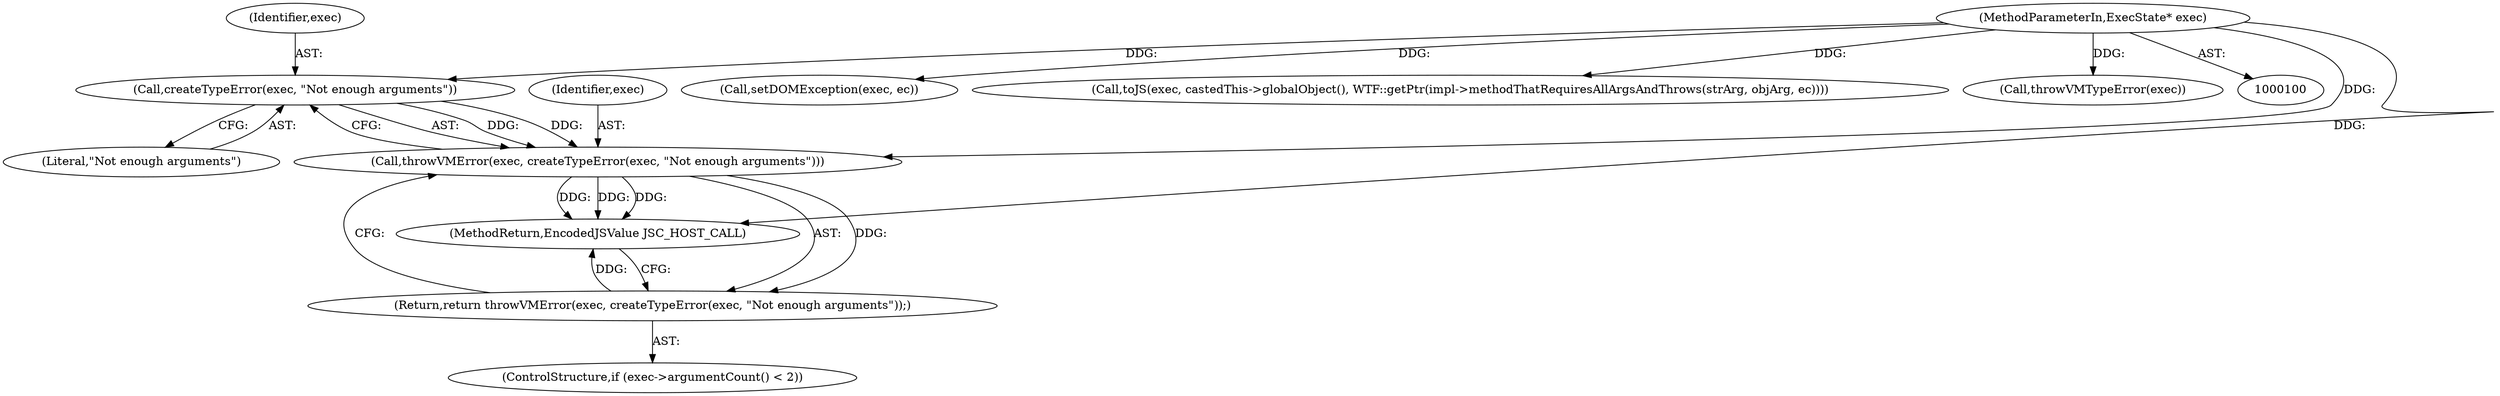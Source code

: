 digraph "1_Chrome_b944f670bb7a8a919daac497a4ea0536c954c201_33@API" {
"1000134" [label="(Call,createTypeError(exec, \"Not enough arguments\"))"];
"1000101" [label="(MethodParameterIn,ExecState* exec)"];
"1000132" [label="(Call,throwVMError(exec, createTypeError(exec, \"Not enough arguments\")))"];
"1000131" [label="(Return,return throwVMError(exec, createTypeError(exec, \"Not enough arguments\"));)"];
"1000164" [label="(Call,setDOMException(exec, ec))"];
"1000131" [label="(Return,return throwVMError(exec, createTypeError(exec, \"Not enough arguments\"));)"];
"1000156" [label="(Call,toJS(exec, castedThis->globalObject(), WTF::getPtr(impl->methodThatRequiresAllArgsAndThrows(strArg, objArg, ec))))"];
"1000101" [label="(MethodParameterIn,ExecState* exec)"];
"1000113" [label="(Call,throwVMTypeError(exec))"];
"1000136" [label="(Literal,\"Not enough arguments\")"];
"1000132" [label="(Call,throwVMError(exec, createTypeError(exec, \"Not enough arguments\")))"];
"1000133" [label="(Identifier,exec)"];
"1000127" [label="(ControlStructure,if (exec->argumentCount() < 2))"];
"1000134" [label="(Call,createTypeError(exec, \"Not enough arguments\"))"];
"1000170" [label="(MethodReturn,EncodedJSValue JSC_HOST_CALL)"];
"1000135" [label="(Identifier,exec)"];
"1000134" -> "1000132"  [label="AST: "];
"1000134" -> "1000136"  [label="CFG: "];
"1000135" -> "1000134"  [label="AST: "];
"1000136" -> "1000134"  [label="AST: "];
"1000132" -> "1000134"  [label="CFG: "];
"1000134" -> "1000132"  [label="DDG: "];
"1000134" -> "1000132"  [label="DDG: "];
"1000101" -> "1000134"  [label="DDG: "];
"1000101" -> "1000100"  [label="AST: "];
"1000101" -> "1000170"  [label="DDG: "];
"1000101" -> "1000113"  [label="DDG: "];
"1000101" -> "1000132"  [label="DDG: "];
"1000101" -> "1000156"  [label="DDG: "];
"1000101" -> "1000164"  [label="DDG: "];
"1000132" -> "1000131"  [label="AST: "];
"1000133" -> "1000132"  [label="AST: "];
"1000131" -> "1000132"  [label="CFG: "];
"1000132" -> "1000170"  [label="DDG: "];
"1000132" -> "1000170"  [label="DDG: "];
"1000132" -> "1000170"  [label="DDG: "];
"1000132" -> "1000131"  [label="DDG: "];
"1000131" -> "1000127"  [label="AST: "];
"1000170" -> "1000131"  [label="CFG: "];
"1000131" -> "1000170"  [label="DDG: "];
}

